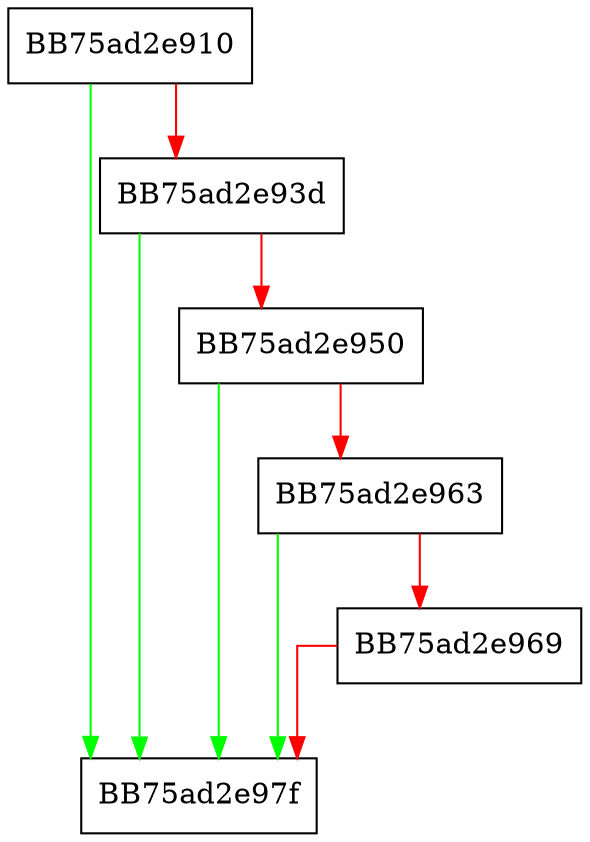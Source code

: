digraph GetAttributePriority {
  node [shape="box"];
  graph [splines=ortho];
  BB75ad2e910 -> BB75ad2e97f [color="green"];
  BB75ad2e910 -> BB75ad2e93d [color="red"];
  BB75ad2e93d -> BB75ad2e97f [color="green"];
  BB75ad2e93d -> BB75ad2e950 [color="red"];
  BB75ad2e950 -> BB75ad2e97f [color="green"];
  BB75ad2e950 -> BB75ad2e963 [color="red"];
  BB75ad2e963 -> BB75ad2e97f [color="green"];
  BB75ad2e963 -> BB75ad2e969 [color="red"];
  BB75ad2e969 -> BB75ad2e97f [color="red"];
}